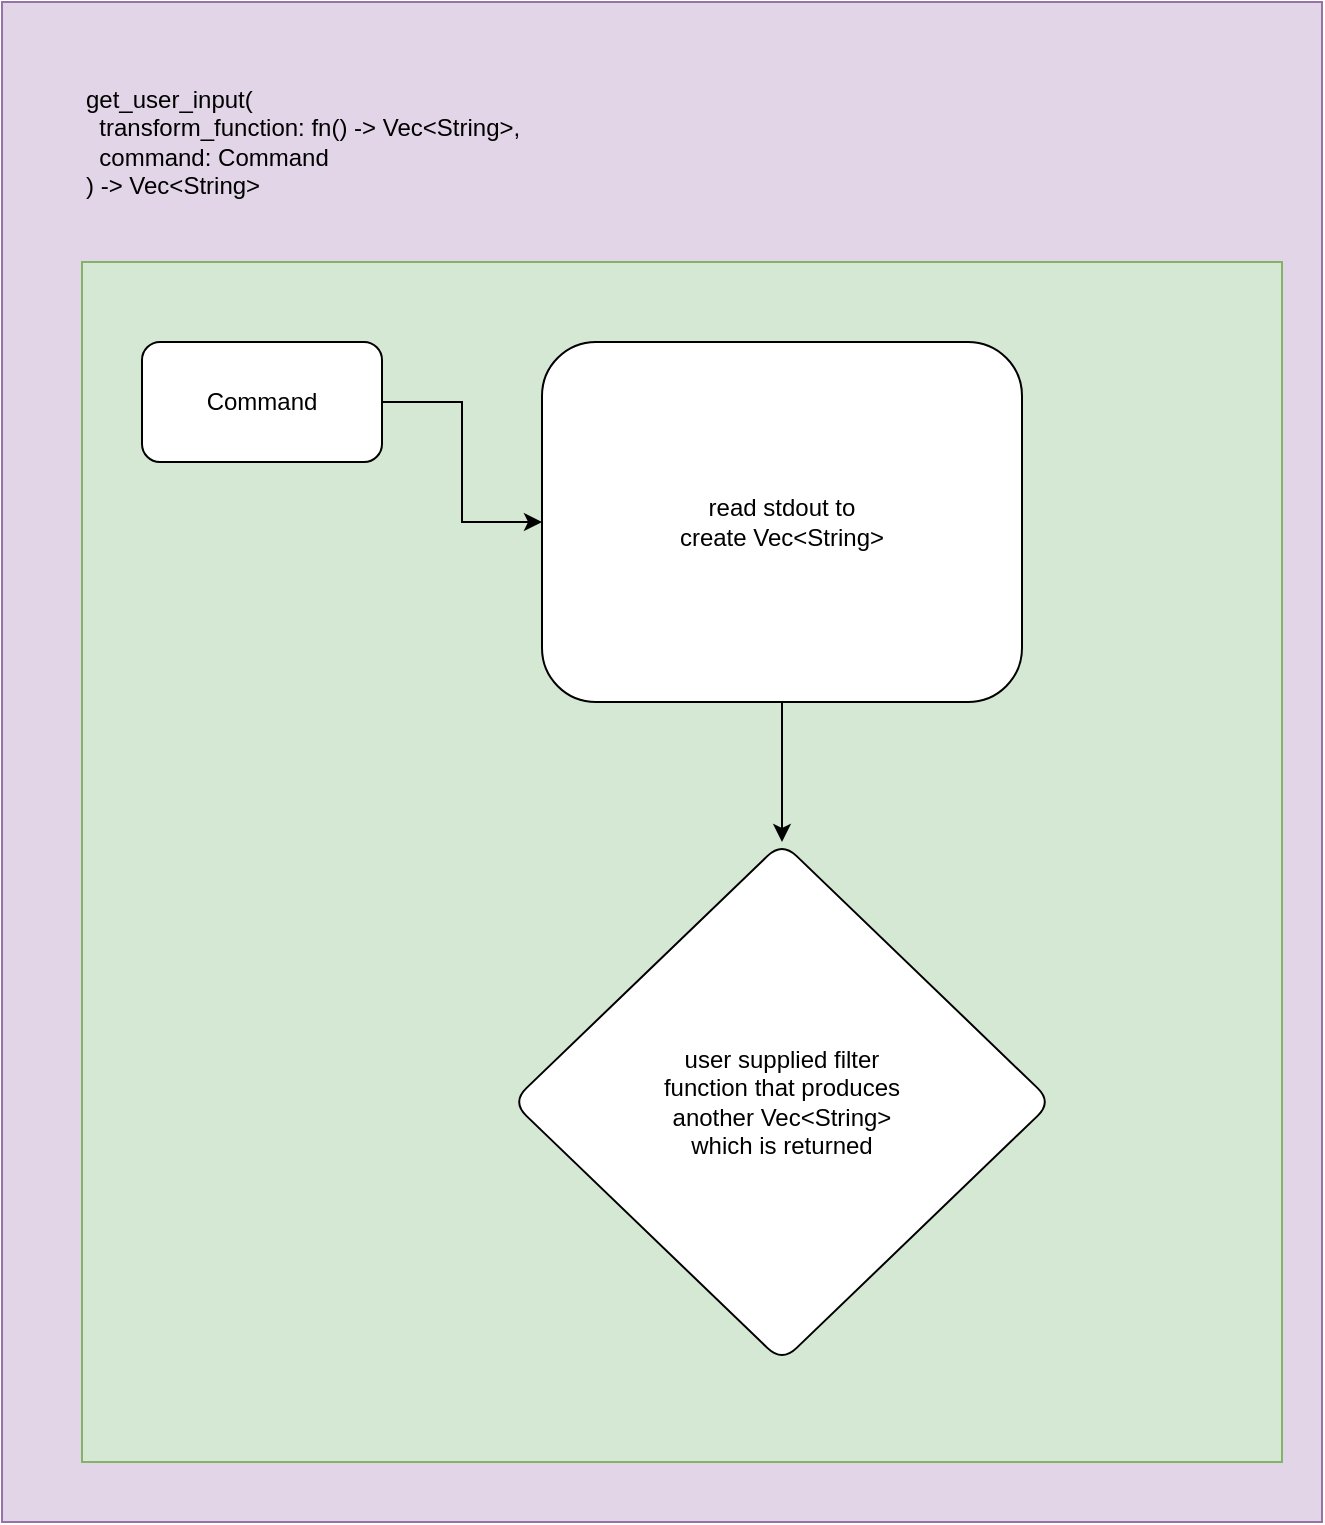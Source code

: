 <mxfile version="21.7.2" type="github">
  <diagram name="Page-1" id="U_O8F0jgYRMyKrI9i2GZ">
    <mxGraphModel dx="794" dy="1183" grid="1" gridSize="10" guides="1" tooltips="1" connect="1" arrows="1" fold="1" page="1" pageScale="1" pageWidth="850" pageHeight="1100" math="0" shadow="0">
      <root>
        <mxCell id="0" />
        <mxCell id="1" parent="0" />
        <mxCell id="u0jmngRdik8nkOe_nVSk-4" value="" style="rounded=0;whiteSpace=wrap;html=1;glass=0;shadow=0;strokeColor=#9673a6;gradientDirection=north;fillColor=#e1d5e7;fillStyle=auto;" vertex="1" parent="1">
          <mxGeometry x="20" y="10" width="660" height="760" as="geometry" />
        </mxCell>
        <mxCell id="jvrGGS4HFvMh0J9HW5_r-7" value="" style="whiteSpace=wrap;html=1;aspect=fixed;fillColor=#d5e8d4;strokeColor=#82b366;" parent="1" vertex="1">
          <mxGeometry x="60" y="140" width="600" height="600" as="geometry" />
        </mxCell>
        <mxCell id="jvrGGS4HFvMh0J9HW5_r-3" value="" style="edgeStyle=orthogonalEdgeStyle;rounded=0;orthogonalLoop=1;jettySize=auto;html=1;" parent="1" source="jvrGGS4HFvMh0J9HW5_r-1" target="jvrGGS4HFvMh0J9HW5_r-2" edge="1">
          <mxGeometry relative="1" as="geometry" />
        </mxCell>
        <mxCell id="jvrGGS4HFvMh0J9HW5_r-1" value="Command" style="rounded=1;whiteSpace=wrap;html=1;" parent="1" vertex="1">
          <mxGeometry x="90" y="180" width="120" height="60" as="geometry" />
        </mxCell>
        <mxCell id="jvrGGS4HFvMh0J9HW5_r-5" value="" style="edgeStyle=orthogonalEdgeStyle;rounded=0;orthogonalLoop=1;jettySize=auto;html=1;" parent="1" source="jvrGGS4HFvMh0J9HW5_r-2" target="jvrGGS4HFvMh0J9HW5_r-4" edge="1">
          <mxGeometry relative="1" as="geometry" />
        </mxCell>
        <mxCell id="jvrGGS4HFvMh0J9HW5_r-2" value="read stdout to&lt;br&gt;create Vec&amp;lt;String&amp;gt;" style="rounded=1;whiteSpace=wrap;html=1;" parent="1" vertex="1">
          <mxGeometry x="290" y="180" width="240" height="180" as="geometry" />
        </mxCell>
        <mxCell id="jvrGGS4HFvMh0J9HW5_r-4" value="user supplied filter &lt;br&gt;function that produces &lt;br&gt;another Vec&amp;lt;String&amp;gt;&lt;br&gt;which is returned" style="rhombus;whiteSpace=wrap;html=1;rounded=1;" parent="1" vertex="1">
          <mxGeometry x="275" y="430" width="270" height="260" as="geometry" />
        </mxCell>
        <mxCell id="jvrGGS4HFvMh0J9HW5_r-8" style="edgeStyle=orthogonalEdgeStyle;rounded=0;orthogonalLoop=1;jettySize=auto;html=1;exitX=0.5;exitY=1;exitDx=0;exitDy=0;" parent="1" source="jvrGGS4HFvMh0J9HW5_r-7" target="jvrGGS4HFvMh0J9HW5_r-7" edge="1">
          <mxGeometry relative="1" as="geometry" />
        </mxCell>
        <mxCell id="jvrGGS4HFvMh0J9HW5_r-9" value="get_user_input(&lt;br&gt;&lt;div style=&quot;&quot;&gt;&lt;span data-darkreader-inline-color=&quot;&quot; data-darkreader-inline-bgcolor=&quot;&quot; style=&quot;background-color: initial; color: rgb(0, 0, 0); font-family: Helvetica; --darkreader-inline-bgcolor: initial; --darkreader-inline-color: #e8e6e3;&quot;&gt;&amp;nbsp; transform_function: fn() -&amp;gt; Vec&lt;/span&gt;&lt;span data-darkreader-inline-color=&quot;&quot; data-darkreader-inline-bgcolor=&quot;&quot; style=&quot;background-color: initial; color: rgb(0, 0, 0); font-family: Helvetica; --darkreader-inline-bgcolor: initial; --darkreader-inline-color: #e8e6e3;&quot;&gt;&amp;lt;String&amp;gt;,&amp;nbsp;&lt;/span&gt;&lt;/div&gt;&lt;div style=&quot;&quot;&gt;&lt;span data-darkreader-inline-color=&quot;&quot; data-darkreader-inline-bgcolor=&quot;&quot; style=&quot;background-color: initial; color: rgb(0, 0, 0); font-family: Helvetica; --darkreader-inline-bgcolor: initial; --darkreader-inline-color: #e8e6e3;&quot;&gt;&amp;nbsp; command: Command&lt;/span&gt;&lt;/div&gt;&lt;div style=&quot;&quot;&gt;&lt;span data-darkreader-inline-color=&quot;&quot; data-darkreader-inline-bgcolor=&quot;&quot; style=&quot;background-color: initial; color: rgb(0, 0, 0); font-family: Helvetica; --darkreader-inline-bgcolor: initial; --darkreader-inline-color: #e8e6e3;&quot;&gt;) -&amp;gt; Vec&amp;lt;String&amp;gt;&lt;/span&gt;&lt;/div&gt;" style="text;html=1;align=left;verticalAlign=middle;resizable=0;points=[];autosize=1;strokeColor=none;fillColor=none;" parent="1" vertex="1">
          <mxGeometry x="60" y="40" width="370" height="80" as="geometry" />
        </mxCell>
      </root>
    </mxGraphModel>
  </diagram>
</mxfile>
